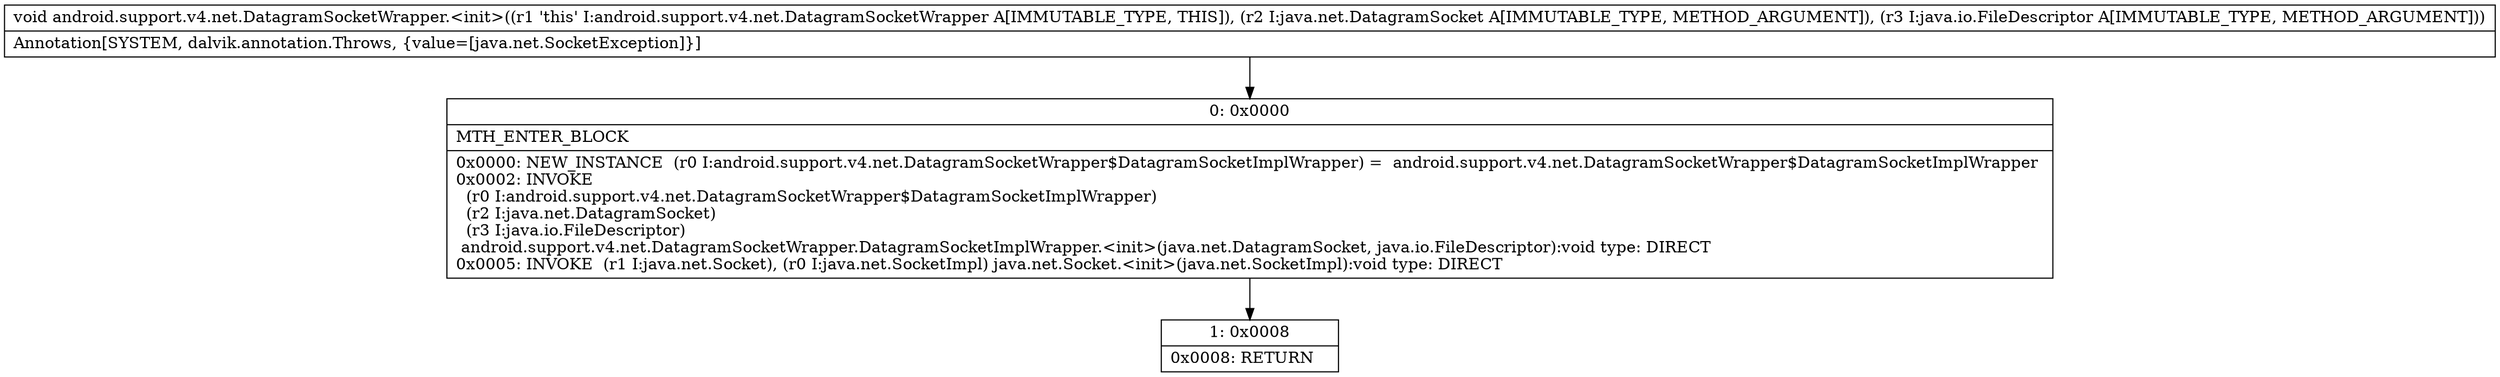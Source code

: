digraph "CFG forandroid.support.v4.net.DatagramSocketWrapper.\<init\>(Ljava\/net\/DatagramSocket;Ljava\/io\/FileDescriptor;)V" {
Node_0 [shape=record,label="{0\:\ 0x0000|MTH_ENTER_BLOCK\l|0x0000: NEW_INSTANCE  (r0 I:android.support.v4.net.DatagramSocketWrapper$DatagramSocketImplWrapper) =  android.support.v4.net.DatagramSocketWrapper$DatagramSocketImplWrapper \l0x0002: INVOKE  \l  (r0 I:android.support.v4.net.DatagramSocketWrapper$DatagramSocketImplWrapper)\l  (r2 I:java.net.DatagramSocket)\l  (r3 I:java.io.FileDescriptor)\l android.support.v4.net.DatagramSocketWrapper.DatagramSocketImplWrapper.\<init\>(java.net.DatagramSocket, java.io.FileDescriptor):void type: DIRECT \l0x0005: INVOKE  (r1 I:java.net.Socket), (r0 I:java.net.SocketImpl) java.net.Socket.\<init\>(java.net.SocketImpl):void type: DIRECT \l}"];
Node_1 [shape=record,label="{1\:\ 0x0008|0x0008: RETURN   \l}"];
MethodNode[shape=record,label="{void android.support.v4.net.DatagramSocketWrapper.\<init\>((r1 'this' I:android.support.v4.net.DatagramSocketWrapper A[IMMUTABLE_TYPE, THIS]), (r2 I:java.net.DatagramSocket A[IMMUTABLE_TYPE, METHOD_ARGUMENT]), (r3 I:java.io.FileDescriptor A[IMMUTABLE_TYPE, METHOD_ARGUMENT]))  | Annotation[SYSTEM, dalvik.annotation.Throws, \{value=[java.net.SocketException]\}]\l}"];
MethodNode -> Node_0;
Node_0 -> Node_1;
}


